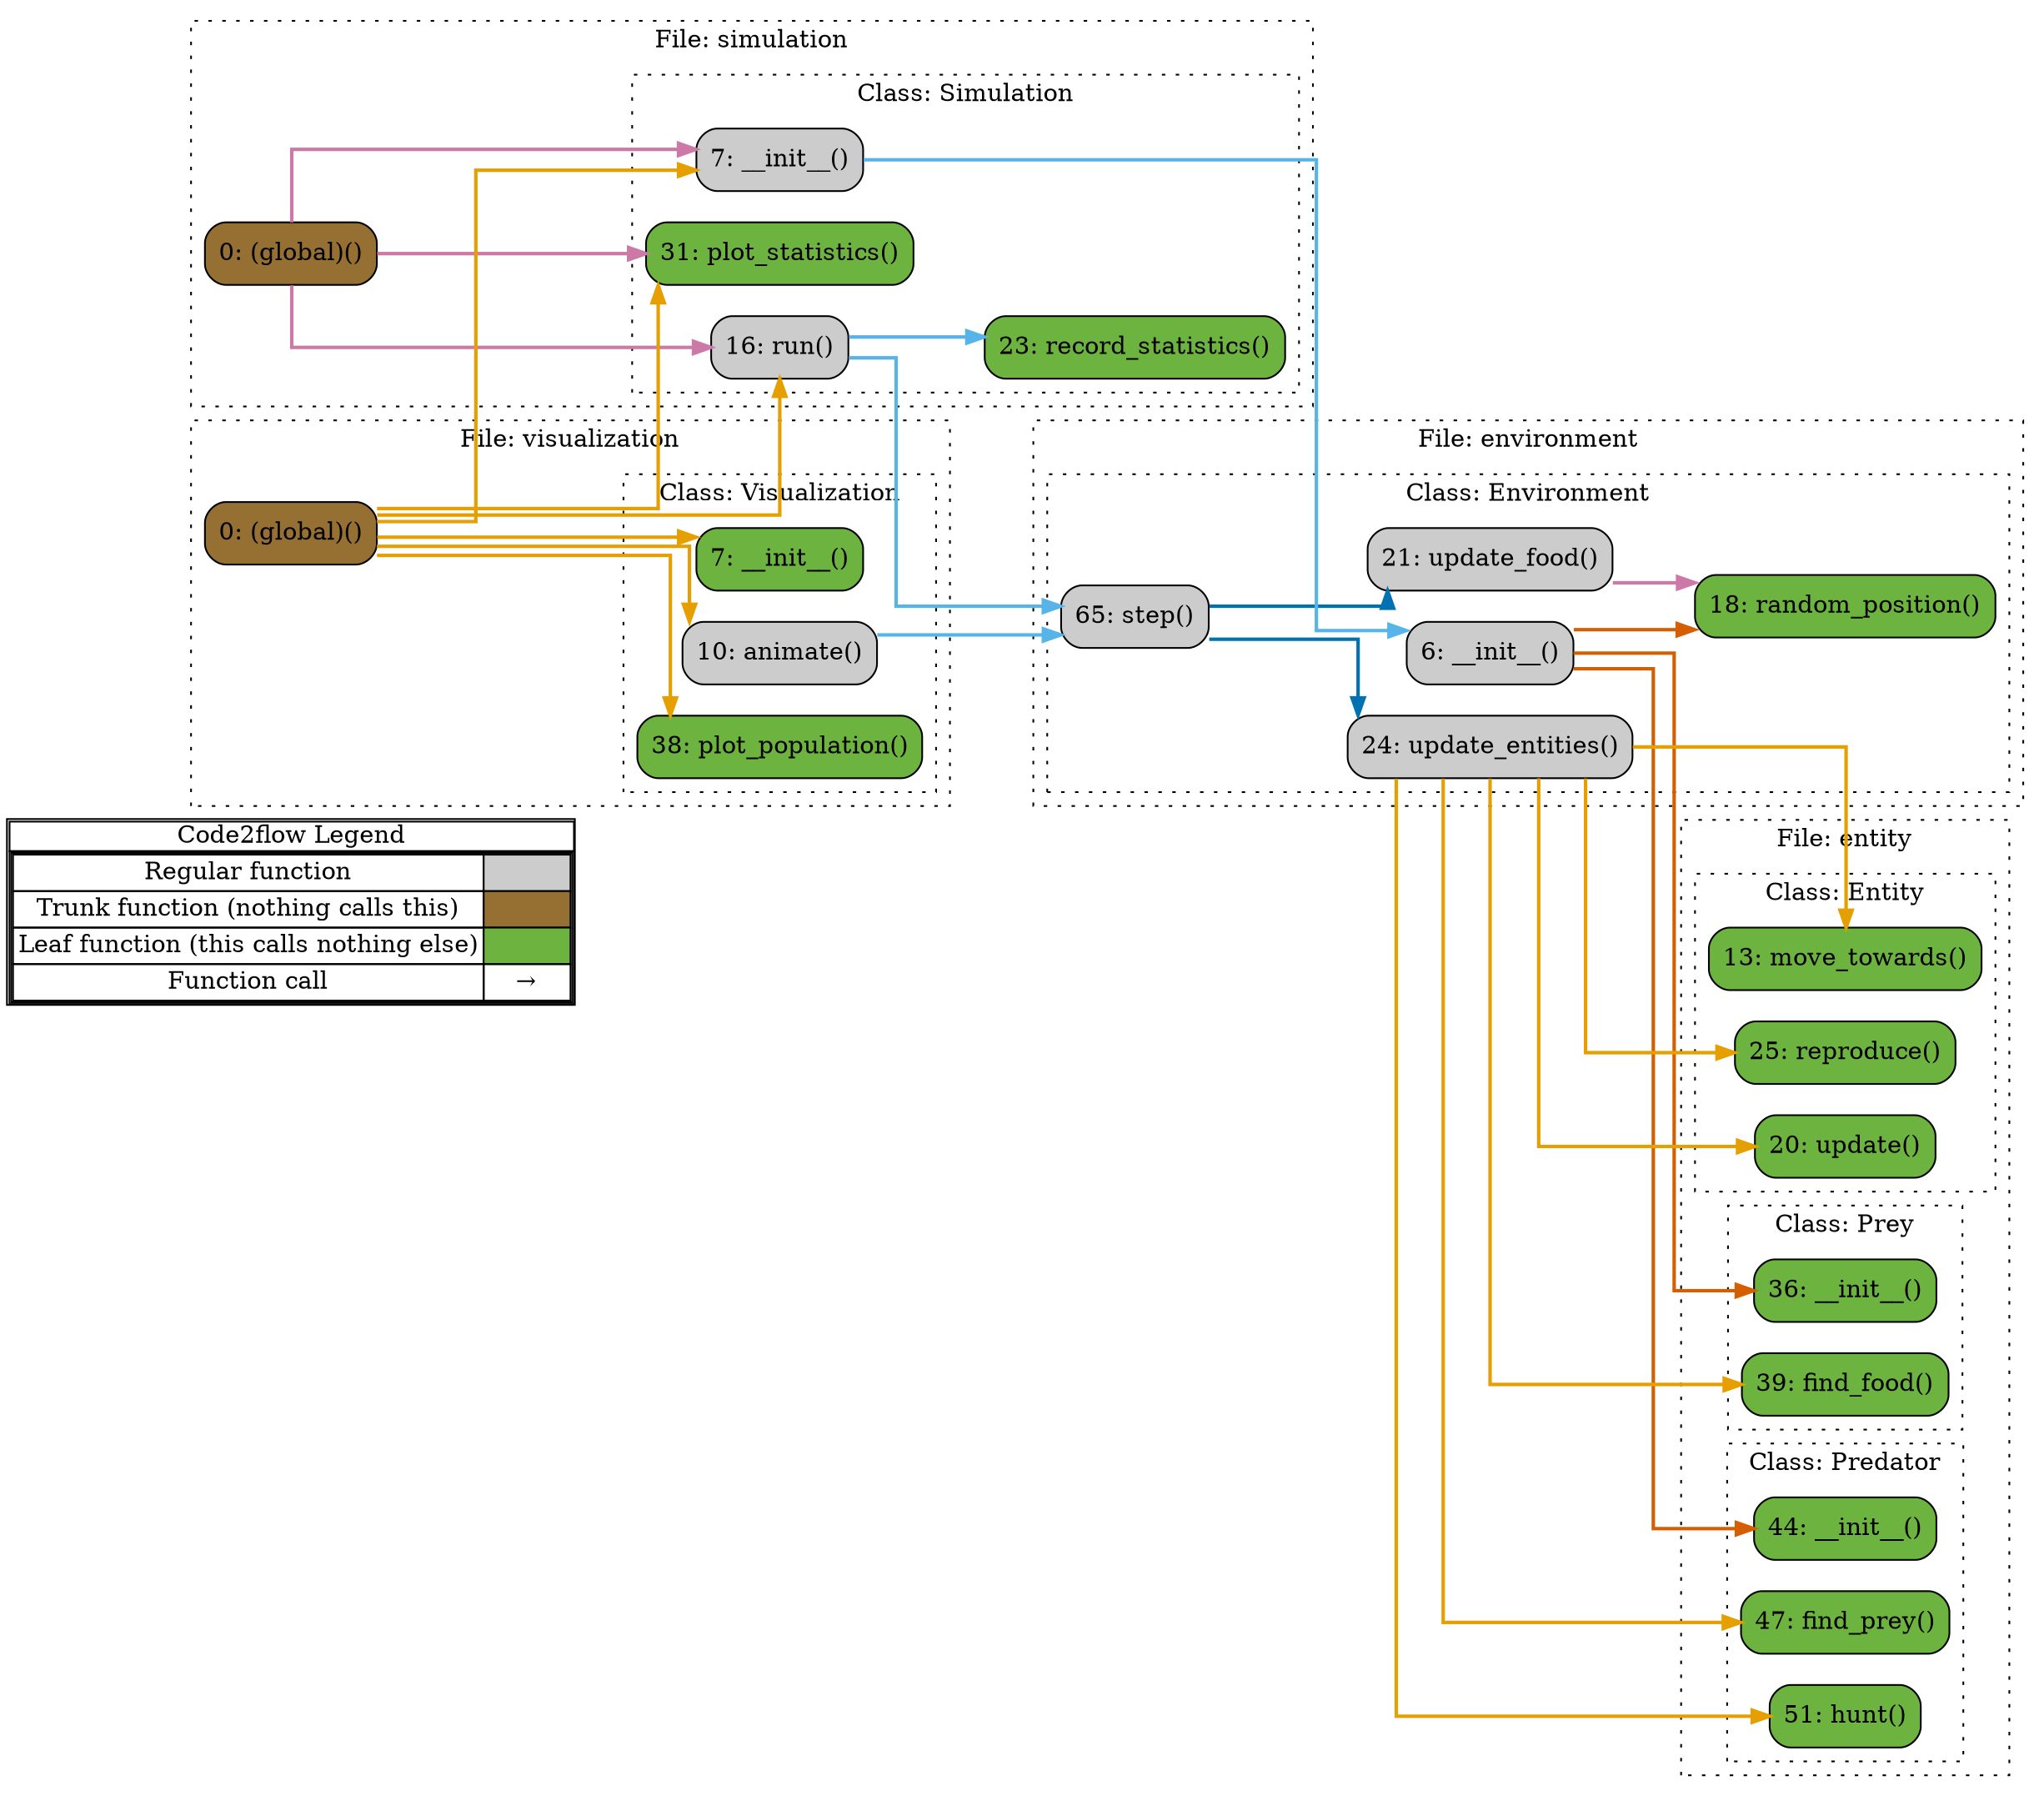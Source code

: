digraph G {
concentrate=true;
splines="ortho";
rankdir="LR";
subgraph legend{
    rank = min;
    label = "legend";
    Legend [shape=none, margin=0, label = <
        <table cellspacing="0" cellpadding="0" border="1"><tr><td>Code2flow Legend</td></tr><tr><td>
        <table cellspacing="0">
        <tr><td>Regular function</td><td width="50px" bgcolor='#cccccc'></td></tr>
        <tr><td>Trunk function (nothing calls this)</td><td bgcolor='#966F33'></td></tr>
        <tr><td>Leaf function (this calls nothing else)</td><td bgcolor='#6db33f'></td></tr>
        <tr><td>Function call</td><td><font color='black'>&#8594;</font></td></tr>
        </table></td></tr></table>
        >];
}node_20fa0ff0 [label="13: move_towards()" name="entity::Entity.move_towards" shape="rect" style="rounded,filled" fillcolor="#6db33f" ];
node_18b4b30b [label="25: reproduce()" name="entity::Entity.reproduce" shape="rect" style="rounded,filled" fillcolor="#6db33f" ];
node_dba8b3fc [label="20: update()" name="entity::Entity.update" shape="rect" style="rounded,filled" fillcolor="#6db33f" ];
node_d54e0286 [label="44: __init__()" name="entity::Predator.__init__" shape="rect" style="rounded,filled" fillcolor="#6db33f" ];
node_1f7f771a [label="47: find_prey()" name="entity::Predator.find_prey" shape="rect" style="rounded,filled" fillcolor="#6db33f" ];
node_f4204611 [label="51: hunt()" name="entity::Predator.hunt" shape="rect" style="rounded,filled" fillcolor="#6db33f" ];
node_0a98c159 [label="36: __init__()" name="entity::Prey.__init__" shape="rect" style="rounded,filled" fillcolor="#6db33f" ];
node_62217df9 [label="39: find_food()" name="entity::Prey.find_food" shape="rect" style="rounded,filled" fillcolor="#6db33f" ];
node_e04a77b6 [label="6: __init__()" name="environment::Environment.__init__" shape="rect" style="rounded,filled" fillcolor="#cccccc" ];
node_e047c46c [label="18: random_position()" name="environment::Environment.random_position" shape="rect" style="rounded,filled" fillcolor="#6db33f" ];
node_d9573f0d [label="65: step()" name="environment::Environment.step" shape="rect" style="rounded,filled" fillcolor="#cccccc" ];
node_0c46cab9 [label="24: update_entities()" name="environment::Environment.update_entities" shape="rect" style="rounded,filled" fillcolor="#cccccc" ];
node_c2e1a43f [label="21: update_food()" name="environment::Environment.update_food" shape="rect" style="rounded,filled" fillcolor="#cccccc" ];
node_c760c207 [label="0: (global)()" name="simulation::(global)" shape="rect" style="rounded,filled" fillcolor="#966F33" ];
node_c799a5aa [label="7: __init__()" name="simulation::Simulation.__init__" shape="rect" style="rounded,filled" fillcolor="#cccccc" ];
node_883098b2 [label="31: plot_statistics()" name="simulation::Simulation.plot_statistics" shape="rect" style="rounded,filled" fillcolor="#6db33f" ];
node_1445b89a [label="23: record_statistics()" name="simulation::Simulation.record_statistics" shape="rect" style="rounded,filled" fillcolor="#6db33f" ];
node_54abc17a [label="16: run()" name="simulation::Simulation.run" shape="rect" style="rounded,filled" fillcolor="#cccccc" ];
node_b85f1ba9 [label="0: (global)()" name="visualization::(global)" shape="rect" style="rounded,filled" fillcolor="#966F33" ];
node_bc9d7242 [label="7: __init__()" name="visualization::Visualization.__init__" shape="rect" style="rounded,filled" fillcolor="#6db33f" ];
node_c58ec02a [label="10: animate()" name="visualization::Visualization.animate" shape="rect" style="rounded,filled" fillcolor="#cccccc" ];
node_5a93c613 [label="38: plot_population()" name="visualization::Visualization.plot_population" shape="rect" style="rounded,filled" fillcolor="#6db33f" ];
node_e04a77b6 -> node_d54e0286 [color="#D55E00" penwidth="2"];
node_e04a77b6 -> node_0a98c159 [color="#D55E00" penwidth="2"];
node_e04a77b6 -> node_e047c46c [color="#D55E00" penwidth="2"];
node_e04a77b6 -> node_e047c46c [color="#D55E00" penwidth="2"];
node_e04a77b6 -> node_e047c46c [color="#D55E00" penwidth="2"];
node_d9573f0d -> node_0c46cab9 [color="#0072B2" penwidth="2"];
node_d9573f0d -> node_c2e1a43f [color="#0072B2" penwidth="2"];
node_0c46cab9 -> node_20fa0ff0 [color="#E69F00" penwidth="2"];
node_0c46cab9 -> node_20fa0ff0 [color="#E69F00" penwidth="2"];
node_0c46cab9 -> node_18b4b30b [color="#E69F00" penwidth="2"];
node_0c46cab9 -> node_18b4b30b [color="#E69F00" penwidth="2"];
node_0c46cab9 -> node_dba8b3fc [color="#E69F00" penwidth="2"];
node_0c46cab9 -> node_dba8b3fc [color="#E69F00" penwidth="2"];
node_0c46cab9 -> node_1f7f771a [color="#E69F00" penwidth="2"];
node_0c46cab9 -> node_f4204611 [color="#E69F00" penwidth="2"];
node_0c46cab9 -> node_62217df9 [color="#E69F00" penwidth="2"];
node_c2e1a43f -> node_e047c46c [color="#CC79A7" penwidth="2"];
node_c760c207 -> node_c799a5aa [color="#CC79A7" penwidth="2"];
node_c760c207 -> node_883098b2 [color="#CC79A7" penwidth="2"];
node_c760c207 -> node_54abc17a [color="#CC79A7" penwidth="2"];
node_c799a5aa -> node_e04a77b6 [color="#56B4E9" penwidth="2"];
node_54abc17a -> node_d9573f0d [color="#56B4E9" penwidth="2"];
node_54abc17a -> node_1445b89a [color="#56B4E9" penwidth="2"];
node_b85f1ba9 -> node_c799a5aa [color="#E69F00" penwidth="2"];
node_b85f1ba9 -> node_883098b2 [color="#E69F00" penwidth="2"];
node_b85f1ba9 -> node_54abc17a [color="#E69F00" penwidth="2"];
node_b85f1ba9 -> node_bc9d7242 [color="#E69F00" penwidth="2"];
node_b85f1ba9 -> node_c58ec02a [color="#E69F00" penwidth="2"];
node_b85f1ba9 -> node_5a93c613 [color="#E69F00" penwidth="2"];
node_c58ec02a -> node_d9573f0d [color="#56B4E9" penwidth="2"];
subgraph cluster_0199f5ff {
    label="File: entity";
    name="entity";
    style="filled";
    graph[style=dotted];
    subgraph cluster_22700a91 {
        node_20fa0ff0 node_dba8b3fc node_18b4b30b;
        label="Class: Entity";
        name="Entity";
        style="filled";
        graph[style=dotted];
    };
    subgraph cluster_12af412a {
        node_0a98c159 node_62217df9;
        label="Class: Prey";
        name="Prey";
        style="filled";
        graph[style=dotted];
    };
    subgraph cluster_567199c5 {
        node_d54e0286 node_1f7f771a node_f4204611;
        label="Class: Predator";
        name="Predator";
        style="filled";
        graph[style=dotted];
    };
};
subgraph cluster_b7735108 {
    label="File: environment";
    name="environment";
    style="filled";
    graph[style=dotted];
    subgraph cluster_63b8943a {
        node_e04a77b6 node_e047c46c node_c2e1a43f node_0c46cab9 node_d9573f0d;
        label="Class: Environment";
        name="Environment";
        style="filled";
        graph[style=dotted];
    };
};
subgraph cluster_daafdb99 {
    node_c760c207;
    label="File: simulation";
    name="simulation";
    style="filled";
    graph[style=dotted];
    subgraph cluster_7b957819 {
        node_c799a5aa node_54abc17a node_1445b89a node_883098b2;
        label="Class: Simulation";
        name="Simulation";
        style="filled";
        graph[style=dotted];
    };
};
subgraph cluster_17cc94f7 {
    node_b85f1ba9;
    label="File: visualization";
    name="visualization";
    style="filled";
    graph[style=dotted];
    subgraph cluster_6d778484 {
        node_bc9d7242 node_c58ec02a node_5a93c613;
        label="Class: Visualization";
        name="Visualization";
        style="filled";
        graph[style=dotted];
    };
};
}
